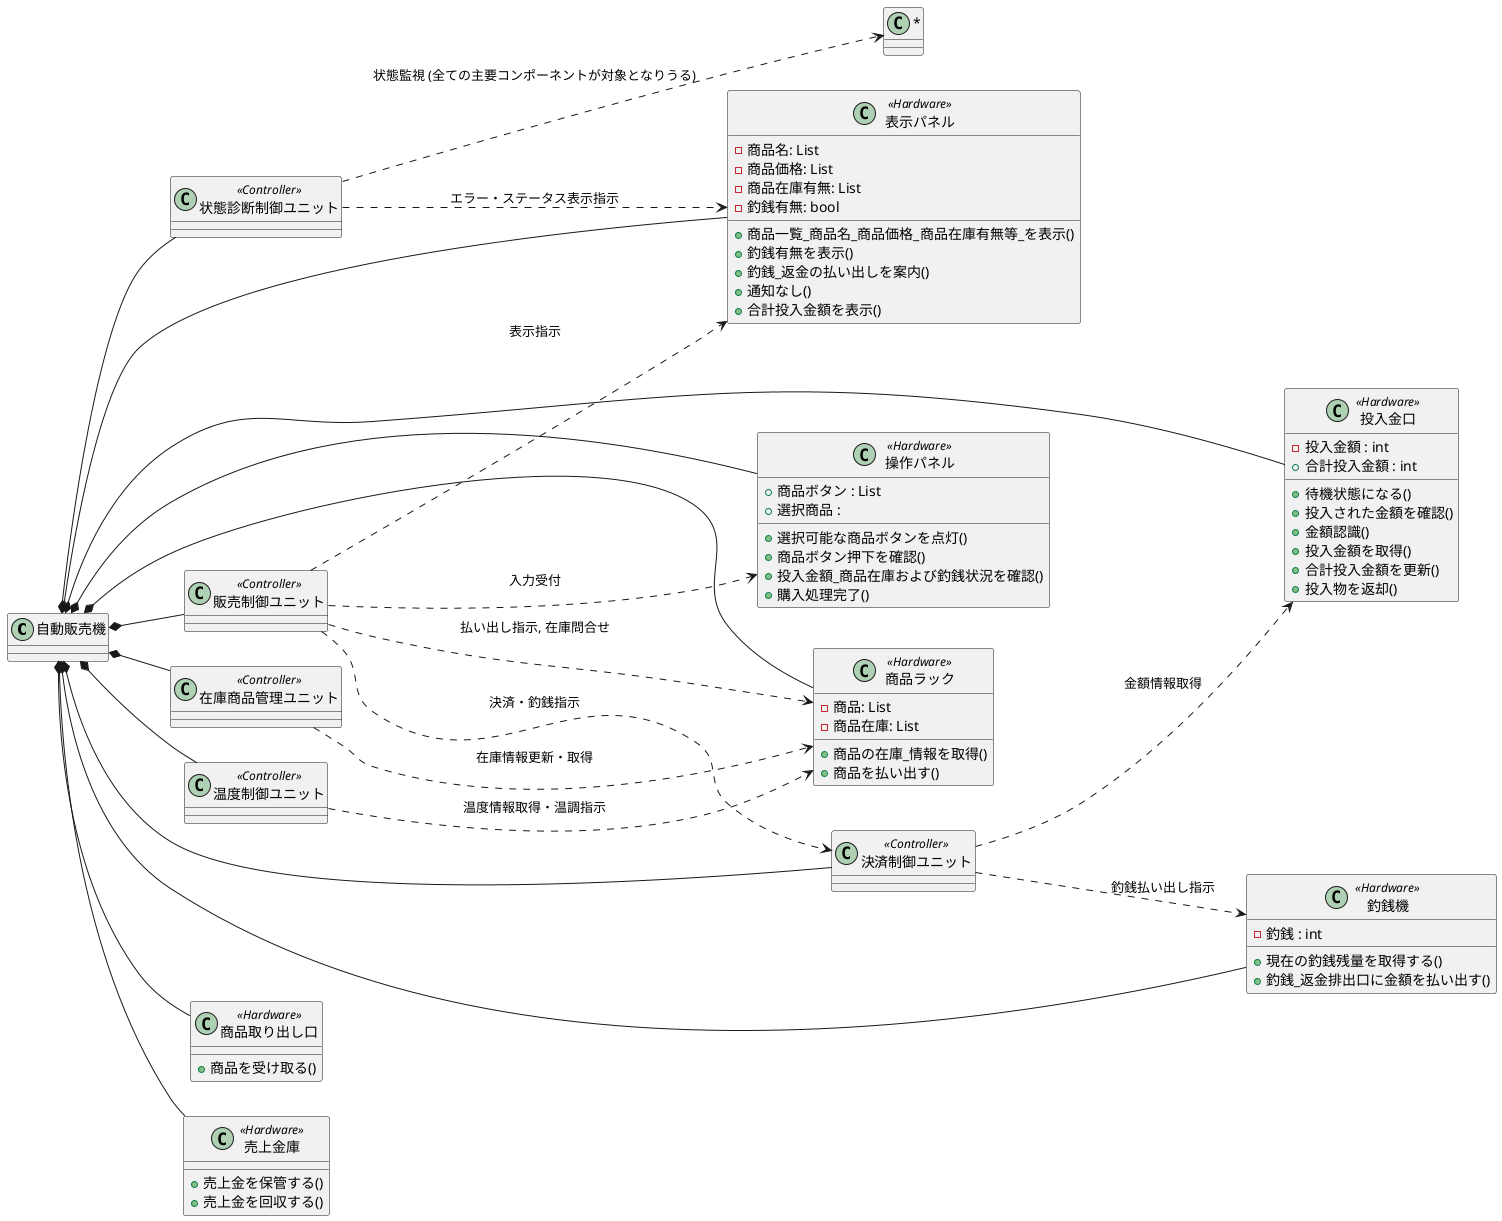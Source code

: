 @startuml
' 自動販売機のハードウェア構成と制御ユニットをコンポジット集約で表現

left to right direction

class 自動販売機 {
  ' メインシステム
  ' 各制御ユニットは、この「自動販売機」の主要な論理機能部を構成します。
}

' --- Hardware Components (既存の定義) ---
class 表示パネル <<Hardware>> {
  -商品名: List
  -商品価格: List
  -商品在庫有無: List
  -釣銭有無: bool
  +商品一覧_商品名_商品価格_商品在庫有無等_を表示()
  +釣銭有無を表示()
  +釣銭_返金の払い出しを案内()
  +通知なし()
  +合計投入金額を表示()
}

class 商品ラック <<Hardware>> {
  -商品: List
  -商品在庫: List
  +商品の在庫_情報を取得()
  +商品を払い出す()
}

class 投入金口 <<Hardware>> {
  -投入金額 : int
  +合計投入金額 : int
  +待機状態になる()
  +投入された金額を確認()
  +金額認識()
  +投入金額を取得()
  +合計投入金額を更新()
  +投入物を返却()
}

class 釣銭機 <<Hardware>> {
  -釣銭 : int
  +現在の釣銭残量を取得する()
  +釣銭_返金排出口に金額を払い出す()
}

class 商品取り出し口 <<Hardware>> {
  +商品を受け取る()
}

class 売上金庫 <<Hardware>> {
  +売上金を保管する()
  +売上金を回収する()
}

class 操作パネル <<Hardware>> {
  +商品ボタン : List
  +選択商品 :
  +選択可能な商品ボタンを点灯()
  +商品ボタン押下を確認()
  +投入金額_商品在庫および釣銭状況を確認()
  +購入処理完了()
}

' --- Control Units (Controllers) - 追加 ---
class 販売制御ユニット <<Controller>> {
  '責務: 販売トランザクション管理、UI（表示・操作）連携、商品選択・払い出し指示など
  'STPA分析における「販売制御ユニット」に相当
}

class 決済制御ユニット <<Controller>> {
  '責務: 現金処理（投入金認識、釣銭計算）、キャッシュレス決済連携、返金処理制御など
}

class 在庫商品管理ユニット <<Controller>> {
  '責務: 商品・釣銭の在庫レベル監視、商品マスタ情報管理、補充情報連携（外部在庫管理システム含む）など
}

class 状態診断制御ユニット <<Controller>> {
  '責務: システム全体の稼働状態監視、コンポーネント故障診断、エラーログ管理、
  '      動作モード（待機、販売中、故障、メンテナンス、管理）の遷移管理、外部監視システム連携など
}

class 温度制御ユニット <<Controller>> {
  '責務: 冷蔵・冷凍商品のための庫内温度監視、冷却・加熱システムの制御、
  '      温度異常発生時の販売停止・警告処理など (RQ_SAF_004関連)
}

' --- Aggregation Relationships ---
' Hardware components aggregated by 自動販売機
自動販売機 *-- 表示パネル
自動販売機 *-- 商品ラック
自動販売機 *-- 投入金口
自動販売機 *-- 釣銭機
自動販売機 *-- 商品取り出し口
自動販売機 *-- 売上金庫
自動販売機 *-- 操作パネル

' Control Units aggregated by 自動販売機
自動販売機 *-- 販売制御ユニット
自動販売機 *-- 決済制御ユニット
自動販売機 *-- 在庫商品管理ユニット
自動販売機 *-- 状態診断制御ユニット
自動販売機 *-- 温度制御ユニット

' --- Controllers to Hardware Dependencies (Illustrative -点線で主要な連携を示す) ---
' 販売制御ユニットは多くのハードウェアと連携して販売プロセス全体を制御します
販売制御ユニット ..> 表示パネル : 表示指示
販売制御ユニット ..> 操作パネル : 入力受付
販売制御ユニット ..> 商品ラック : 払い出し指示, 在庫問合せ
販売制御ユニット ..> 決済制御ユニット : 決済・釣銭指示

' 決済制御ユニットは金銭処理ハードウェアと連携します
決済制御ユニット ..> 投入金口 : 金額情報取得
決済制御ユニット ..> 釣銭機 : 釣銭払い出し指示

' 在庫商品管理ユニットは商品ラックと連携します
在庫商品管理ユニット ..> 商品ラック : 在庫情報更新・取得

' 状態診断制御ユニットは各コンポーネントの状態を監視します
状態診断制御ユニット ..> "*" : 状態監視 (全ての主要コンポーネントが対象となりうる)
状態診断制御ユニット ..> 表示パネル : エラー・ステータス表示指示

' 温度制御ユニットは商品ラック内の温度管理に関連します (商品ラックに温度センサ・冷却/加熱機構があると仮定)
温度制御ユニット ..> 商品ラック : 温度情報取得・温調指示

@enduml
